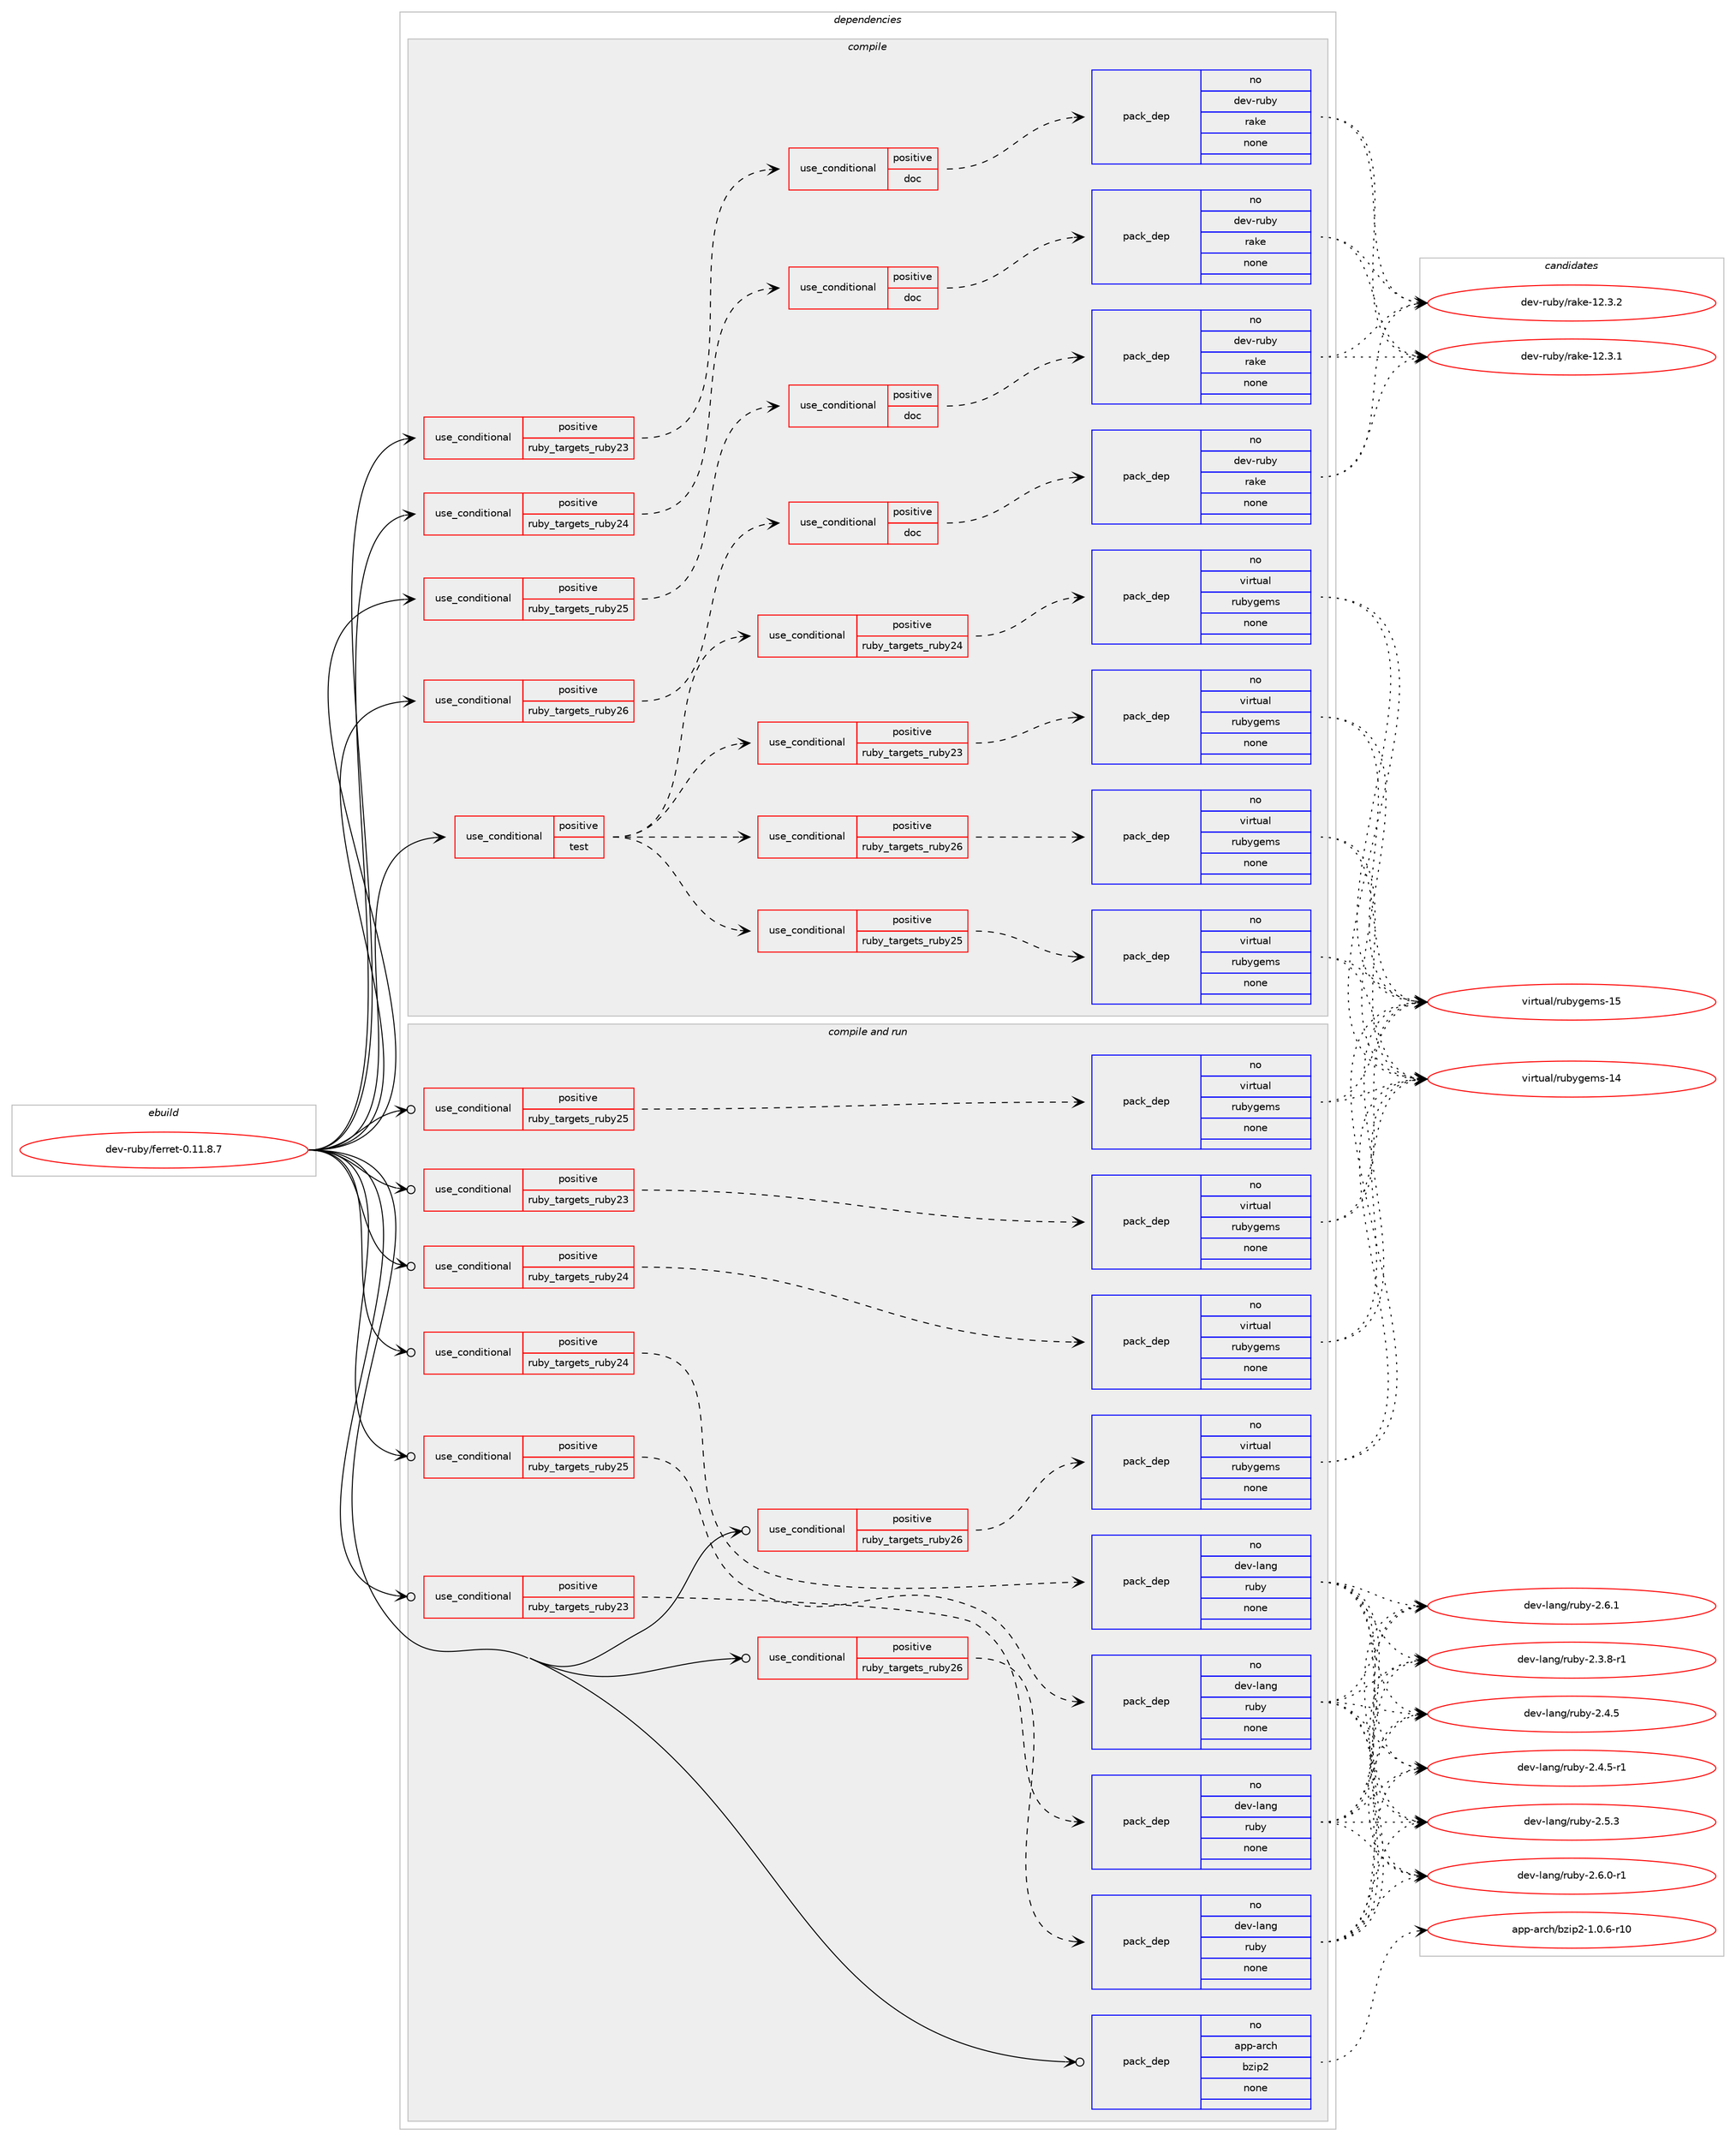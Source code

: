 digraph prolog {

# *************
# Graph options
# *************

newrank=true;
concentrate=true;
compound=true;
graph [rankdir=LR,fontname=Helvetica,fontsize=10,ranksep=1.5];#, ranksep=2.5, nodesep=0.2];
edge  [arrowhead=vee];
node  [fontname=Helvetica,fontsize=10];

# **********
# The ebuild
# **********

subgraph cluster_leftcol {
color=gray;
rank=same;
label=<<i>ebuild</i>>;
id [label="dev-ruby/ferret-0.11.8.7", color=red, width=4, href="../dev-ruby/ferret-0.11.8.7.svg"];
}

# ****************
# The dependencies
# ****************

subgraph cluster_midcol {
color=gray;
label=<<i>dependencies</i>>;
subgraph cluster_compile {
fillcolor="#eeeeee";
style=filled;
label=<<i>compile</i>>;
subgraph cond400107 {
dependency1493956 [label=<<TABLE BORDER="0" CELLBORDER="1" CELLSPACING="0" CELLPADDING="4"><TR><TD ROWSPAN="3" CELLPADDING="10">use_conditional</TD></TR><TR><TD>positive</TD></TR><TR><TD>ruby_targets_ruby23</TD></TR></TABLE>>, shape=none, color=red];
subgraph cond400108 {
dependency1493957 [label=<<TABLE BORDER="0" CELLBORDER="1" CELLSPACING="0" CELLPADDING="4"><TR><TD ROWSPAN="3" CELLPADDING="10">use_conditional</TD></TR><TR><TD>positive</TD></TR><TR><TD>doc</TD></TR></TABLE>>, shape=none, color=red];
subgraph pack1070404 {
dependency1493958 [label=<<TABLE BORDER="0" CELLBORDER="1" CELLSPACING="0" CELLPADDING="4" WIDTH="220"><TR><TD ROWSPAN="6" CELLPADDING="30">pack_dep</TD></TR><TR><TD WIDTH="110">no</TD></TR><TR><TD>dev-ruby</TD></TR><TR><TD>rake</TD></TR><TR><TD>none</TD></TR><TR><TD></TD></TR></TABLE>>, shape=none, color=blue];
}
dependency1493957:e -> dependency1493958:w [weight=20,style="dashed",arrowhead="vee"];
}
dependency1493956:e -> dependency1493957:w [weight=20,style="dashed",arrowhead="vee"];
}
id:e -> dependency1493956:w [weight=20,style="solid",arrowhead="vee"];
subgraph cond400109 {
dependency1493959 [label=<<TABLE BORDER="0" CELLBORDER="1" CELLSPACING="0" CELLPADDING="4"><TR><TD ROWSPAN="3" CELLPADDING="10">use_conditional</TD></TR><TR><TD>positive</TD></TR><TR><TD>ruby_targets_ruby24</TD></TR></TABLE>>, shape=none, color=red];
subgraph cond400110 {
dependency1493960 [label=<<TABLE BORDER="0" CELLBORDER="1" CELLSPACING="0" CELLPADDING="4"><TR><TD ROWSPAN="3" CELLPADDING="10">use_conditional</TD></TR><TR><TD>positive</TD></TR><TR><TD>doc</TD></TR></TABLE>>, shape=none, color=red];
subgraph pack1070405 {
dependency1493961 [label=<<TABLE BORDER="0" CELLBORDER="1" CELLSPACING="0" CELLPADDING="4" WIDTH="220"><TR><TD ROWSPAN="6" CELLPADDING="30">pack_dep</TD></TR><TR><TD WIDTH="110">no</TD></TR><TR><TD>dev-ruby</TD></TR><TR><TD>rake</TD></TR><TR><TD>none</TD></TR><TR><TD></TD></TR></TABLE>>, shape=none, color=blue];
}
dependency1493960:e -> dependency1493961:w [weight=20,style="dashed",arrowhead="vee"];
}
dependency1493959:e -> dependency1493960:w [weight=20,style="dashed",arrowhead="vee"];
}
id:e -> dependency1493959:w [weight=20,style="solid",arrowhead="vee"];
subgraph cond400111 {
dependency1493962 [label=<<TABLE BORDER="0" CELLBORDER="1" CELLSPACING="0" CELLPADDING="4"><TR><TD ROWSPAN="3" CELLPADDING="10">use_conditional</TD></TR><TR><TD>positive</TD></TR><TR><TD>ruby_targets_ruby25</TD></TR></TABLE>>, shape=none, color=red];
subgraph cond400112 {
dependency1493963 [label=<<TABLE BORDER="0" CELLBORDER="1" CELLSPACING="0" CELLPADDING="4"><TR><TD ROWSPAN="3" CELLPADDING="10">use_conditional</TD></TR><TR><TD>positive</TD></TR><TR><TD>doc</TD></TR></TABLE>>, shape=none, color=red];
subgraph pack1070406 {
dependency1493964 [label=<<TABLE BORDER="0" CELLBORDER="1" CELLSPACING="0" CELLPADDING="4" WIDTH="220"><TR><TD ROWSPAN="6" CELLPADDING="30">pack_dep</TD></TR><TR><TD WIDTH="110">no</TD></TR><TR><TD>dev-ruby</TD></TR><TR><TD>rake</TD></TR><TR><TD>none</TD></TR><TR><TD></TD></TR></TABLE>>, shape=none, color=blue];
}
dependency1493963:e -> dependency1493964:w [weight=20,style="dashed",arrowhead="vee"];
}
dependency1493962:e -> dependency1493963:w [weight=20,style="dashed",arrowhead="vee"];
}
id:e -> dependency1493962:w [weight=20,style="solid",arrowhead="vee"];
subgraph cond400113 {
dependency1493965 [label=<<TABLE BORDER="0" CELLBORDER="1" CELLSPACING="0" CELLPADDING="4"><TR><TD ROWSPAN="3" CELLPADDING="10">use_conditional</TD></TR><TR><TD>positive</TD></TR><TR><TD>ruby_targets_ruby26</TD></TR></TABLE>>, shape=none, color=red];
subgraph cond400114 {
dependency1493966 [label=<<TABLE BORDER="0" CELLBORDER="1" CELLSPACING="0" CELLPADDING="4"><TR><TD ROWSPAN="3" CELLPADDING="10">use_conditional</TD></TR><TR><TD>positive</TD></TR><TR><TD>doc</TD></TR></TABLE>>, shape=none, color=red];
subgraph pack1070407 {
dependency1493967 [label=<<TABLE BORDER="0" CELLBORDER="1" CELLSPACING="0" CELLPADDING="4" WIDTH="220"><TR><TD ROWSPAN="6" CELLPADDING="30">pack_dep</TD></TR><TR><TD WIDTH="110">no</TD></TR><TR><TD>dev-ruby</TD></TR><TR><TD>rake</TD></TR><TR><TD>none</TD></TR><TR><TD></TD></TR></TABLE>>, shape=none, color=blue];
}
dependency1493966:e -> dependency1493967:w [weight=20,style="dashed",arrowhead="vee"];
}
dependency1493965:e -> dependency1493966:w [weight=20,style="dashed",arrowhead="vee"];
}
id:e -> dependency1493965:w [weight=20,style="solid",arrowhead="vee"];
subgraph cond400115 {
dependency1493968 [label=<<TABLE BORDER="0" CELLBORDER="1" CELLSPACING="0" CELLPADDING="4"><TR><TD ROWSPAN="3" CELLPADDING="10">use_conditional</TD></TR><TR><TD>positive</TD></TR><TR><TD>test</TD></TR></TABLE>>, shape=none, color=red];
subgraph cond400116 {
dependency1493969 [label=<<TABLE BORDER="0" CELLBORDER="1" CELLSPACING="0" CELLPADDING="4"><TR><TD ROWSPAN="3" CELLPADDING="10">use_conditional</TD></TR><TR><TD>positive</TD></TR><TR><TD>ruby_targets_ruby23</TD></TR></TABLE>>, shape=none, color=red];
subgraph pack1070408 {
dependency1493970 [label=<<TABLE BORDER="0" CELLBORDER="1" CELLSPACING="0" CELLPADDING="4" WIDTH="220"><TR><TD ROWSPAN="6" CELLPADDING="30">pack_dep</TD></TR><TR><TD WIDTH="110">no</TD></TR><TR><TD>virtual</TD></TR><TR><TD>rubygems</TD></TR><TR><TD>none</TD></TR><TR><TD></TD></TR></TABLE>>, shape=none, color=blue];
}
dependency1493969:e -> dependency1493970:w [weight=20,style="dashed",arrowhead="vee"];
}
dependency1493968:e -> dependency1493969:w [weight=20,style="dashed",arrowhead="vee"];
subgraph cond400117 {
dependency1493971 [label=<<TABLE BORDER="0" CELLBORDER="1" CELLSPACING="0" CELLPADDING="4"><TR><TD ROWSPAN="3" CELLPADDING="10">use_conditional</TD></TR><TR><TD>positive</TD></TR><TR><TD>ruby_targets_ruby24</TD></TR></TABLE>>, shape=none, color=red];
subgraph pack1070409 {
dependency1493972 [label=<<TABLE BORDER="0" CELLBORDER="1" CELLSPACING="0" CELLPADDING="4" WIDTH="220"><TR><TD ROWSPAN="6" CELLPADDING="30">pack_dep</TD></TR><TR><TD WIDTH="110">no</TD></TR><TR><TD>virtual</TD></TR><TR><TD>rubygems</TD></TR><TR><TD>none</TD></TR><TR><TD></TD></TR></TABLE>>, shape=none, color=blue];
}
dependency1493971:e -> dependency1493972:w [weight=20,style="dashed",arrowhead="vee"];
}
dependency1493968:e -> dependency1493971:w [weight=20,style="dashed",arrowhead="vee"];
subgraph cond400118 {
dependency1493973 [label=<<TABLE BORDER="0" CELLBORDER="1" CELLSPACING="0" CELLPADDING="4"><TR><TD ROWSPAN="3" CELLPADDING="10">use_conditional</TD></TR><TR><TD>positive</TD></TR><TR><TD>ruby_targets_ruby25</TD></TR></TABLE>>, shape=none, color=red];
subgraph pack1070410 {
dependency1493974 [label=<<TABLE BORDER="0" CELLBORDER="1" CELLSPACING="0" CELLPADDING="4" WIDTH="220"><TR><TD ROWSPAN="6" CELLPADDING="30">pack_dep</TD></TR><TR><TD WIDTH="110">no</TD></TR><TR><TD>virtual</TD></TR><TR><TD>rubygems</TD></TR><TR><TD>none</TD></TR><TR><TD></TD></TR></TABLE>>, shape=none, color=blue];
}
dependency1493973:e -> dependency1493974:w [weight=20,style="dashed",arrowhead="vee"];
}
dependency1493968:e -> dependency1493973:w [weight=20,style="dashed",arrowhead="vee"];
subgraph cond400119 {
dependency1493975 [label=<<TABLE BORDER="0" CELLBORDER="1" CELLSPACING="0" CELLPADDING="4"><TR><TD ROWSPAN="3" CELLPADDING="10">use_conditional</TD></TR><TR><TD>positive</TD></TR><TR><TD>ruby_targets_ruby26</TD></TR></TABLE>>, shape=none, color=red];
subgraph pack1070411 {
dependency1493976 [label=<<TABLE BORDER="0" CELLBORDER="1" CELLSPACING="0" CELLPADDING="4" WIDTH="220"><TR><TD ROWSPAN="6" CELLPADDING="30">pack_dep</TD></TR><TR><TD WIDTH="110">no</TD></TR><TR><TD>virtual</TD></TR><TR><TD>rubygems</TD></TR><TR><TD>none</TD></TR><TR><TD></TD></TR></TABLE>>, shape=none, color=blue];
}
dependency1493975:e -> dependency1493976:w [weight=20,style="dashed",arrowhead="vee"];
}
dependency1493968:e -> dependency1493975:w [weight=20,style="dashed",arrowhead="vee"];
}
id:e -> dependency1493968:w [weight=20,style="solid",arrowhead="vee"];
}
subgraph cluster_compileandrun {
fillcolor="#eeeeee";
style=filled;
label=<<i>compile and run</i>>;
subgraph cond400120 {
dependency1493977 [label=<<TABLE BORDER="0" CELLBORDER="1" CELLSPACING="0" CELLPADDING="4"><TR><TD ROWSPAN="3" CELLPADDING="10">use_conditional</TD></TR><TR><TD>positive</TD></TR><TR><TD>ruby_targets_ruby23</TD></TR></TABLE>>, shape=none, color=red];
subgraph pack1070412 {
dependency1493978 [label=<<TABLE BORDER="0" CELLBORDER="1" CELLSPACING="0" CELLPADDING="4" WIDTH="220"><TR><TD ROWSPAN="6" CELLPADDING="30">pack_dep</TD></TR><TR><TD WIDTH="110">no</TD></TR><TR><TD>dev-lang</TD></TR><TR><TD>ruby</TD></TR><TR><TD>none</TD></TR><TR><TD></TD></TR></TABLE>>, shape=none, color=blue];
}
dependency1493977:e -> dependency1493978:w [weight=20,style="dashed",arrowhead="vee"];
}
id:e -> dependency1493977:w [weight=20,style="solid",arrowhead="odotvee"];
subgraph cond400121 {
dependency1493979 [label=<<TABLE BORDER="0" CELLBORDER="1" CELLSPACING="0" CELLPADDING="4"><TR><TD ROWSPAN="3" CELLPADDING="10">use_conditional</TD></TR><TR><TD>positive</TD></TR><TR><TD>ruby_targets_ruby23</TD></TR></TABLE>>, shape=none, color=red];
subgraph pack1070413 {
dependency1493980 [label=<<TABLE BORDER="0" CELLBORDER="1" CELLSPACING="0" CELLPADDING="4" WIDTH="220"><TR><TD ROWSPAN="6" CELLPADDING="30">pack_dep</TD></TR><TR><TD WIDTH="110">no</TD></TR><TR><TD>virtual</TD></TR><TR><TD>rubygems</TD></TR><TR><TD>none</TD></TR><TR><TD></TD></TR></TABLE>>, shape=none, color=blue];
}
dependency1493979:e -> dependency1493980:w [weight=20,style="dashed",arrowhead="vee"];
}
id:e -> dependency1493979:w [weight=20,style="solid",arrowhead="odotvee"];
subgraph cond400122 {
dependency1493981 [label=<<TABLE BORDER="0" CELLBORDER="1" CELLSPACING="0" CELLPADDING="4"><TR><TD ROWSPAN="3" CELLPADDING="10">use_conditional</TD></TR><TR><TD>positive</TD></TR><TR><TD>ruby_targets_ruby24</TD></TR></TABLE>>, shape=none, color=red];
subgraph pack1070414 {
dependency1493982 [label=<<TABLE BORDER="0" CELLBORDER="1" CELLSPACING="0" CELLPADDING="4" WIDTH="220"><TR><TD ROWSPAN="6" CELLPADDING="30">pack_dep</TD></TR><TR><TD WIDTH="110">no</TD></TR><TR><TD>dev-lang</TD></TR><TR><TD>ruby</TD></TR><TR><TD>none</TD></TR><TR><TD></TD></TR></TABLE>>, shape=none, color=blue];
}
dependency1493981:e -> dependency1493982:w [weight=20,style="dashed",arrowhead="vee"];
}
id:e -> dependency1493981:w [weight=20,style="solid",arrowhead="odotvee"];
subgraph cond400123 {
dependency1493983 [label=<<TABLE BORDER="0" CELLBORDER="1" CELLSPACING="0" CELLPADDING="4"><TR><TD ROWSPAN="3" CELLPADDING="10">use_conditional</TD></TR><TR><TD>positive</TD></TR><TR><TD>ruby_targets_ruby24</TD></TR></TABLE>>, shape=none, color=red];
subgraph pack1070415 {
dependency1493984 [label=<<TABLE BORDER="0" CELLBORDER="1" CELLSPACING="0" CELLPADDING="4" WIDTH="220"><TR><TD ROWSPAN="6" CELLPADDING="30">pack_dep</TD></TR><TR><TD WIDTH="110">no</TD></TR><TR><TD>virtual</TD></TR><TR><TD>rubygems</TD></TR><TR><TD>none</TD></TR><TR><TD></TD></TR></TABLE>>, shape=none, color=blue];
}
dependency1493983:e -> dependency1493984:w [weight=20,style="dashed",arrowhead="vee"];
}
id:e -> dependency1493983:w [weight=20,style="solid",arrowhead="odotvee"];
subgraph cond400124 {
dependency1493985 [label=<<TABLE BORDER="0" CELLBORDER="1" CELLSPACING="0" CELLPADDING="4"><TR><TD ROWSPAN="3" CELLPADDING="10">use_conditional</TD></TR><TR><TD>positive</TD></TR><TR><TD>ruby_targets_ruby25</TD></TR></TABLE>>, shape=none, color=red];
subgraph pack1070416 {
dependency1493986 [label=<<TABLE BORDER="0" CELLBORDER="1" CELLSPACING="0" CELLPADDING="4" WIDTH="220"><TR><TD ROWSPAN="6" CELLPADDING="30">pack_dep</TD></TR><TR><TD WIDTH="110">no</TD></TR><TR><TD>dev-lang</TD></TR><TR><TD>ruby</TD></TR><TR><TD>none</TD></TR><TR><TD></TD></TR></TABLE>>, shape=none, color=blue];
}
dependency1493985:e -> dependency1493986:w [weight=20,style="dashed",arrowhead="vee"];
}
id:e -> dependency1493985:w [weight=20,style="solid",arrowhead="odotvee"];
subgraph cond400125 {
dependency1493987 [label=<<TABLE BORDER="0" CELLBORDER="1" CELLSPACING="0" CELLPADDING="4"><TR><TD ROWSPAN="3" CELLPADDING="10">use_conditional</TD></TR><TR><TD>positive</TD></TR><TR><TD>ruby_targets_ruby25</TD></TR></TABLE>>, shape=none, color=red];
subgraph pack1070417 {
dependency1493988 [label=<<TABLE BORDER="0" CELLBORDER="1" CELLSPACING="0" CELLPADDING="4" WIDTH="220"><TR><TD ROWSPAN="6" CELLPADDING="30">pack_dep</TD></TR><TR><TD WIDTH="110">no</TD></TR><TR><TD>virtual</TD></TR><TR><TD>rubygems</TD></TR><TR><TD>none</TD></TR><TR><TD></TD></TR></TABLE>>, shape=none, color=blue];
}
dependency1493987:e -> dependency1493988:w [weight=20,style="dashed",arrowhead="vee"];
}
id:e -> dependency1493987:w [weight=20,style="solid",arrowhead="odotvee"];
subgraph cond400126 {
dependency1493989 [label=<<TABLE BORDER="0" CELLBORDER="1" CELLSPACING="0" CELLPADDING="4"><TR><TD ROWSPAN="3" CELLPADDING="10">use_conditional</TD></TR><TR><TD>positive</TD></TR><TR><TD>ruby_targets_ruby26</TD></TR></TABLE>>, shape=none, color=red];
subgraph pack1070418 {
dependency1493990 [label=<<TABLE BORDER="0" CELLBORDER="1" CELLSPACING="0" CELLPADDING="4" WIDTH="220"><TR><TD ROWSPAN="6" CELLPADDING="30">pack_dep</TD></TR><TR><TD WIDTH="110">no</TD></TR><TR><TD>dev-lang</TD></TR><TR><TD>ruby</TD></TR><TR><TD>none</TD></TR><TR><TD></TD></TR></TABLE>>, shape=none, color=blue];
}
dependency1493989:e -> dependency1493990:w [weight=20,style="dashed",arrowhead="vee"];
}
id:e -> dependency1493989:w [weight=20,style="solid",arrowhead="odotvee"];
subgraph cond400127 {
dependency1493991 [label=<<TABLE BORDER="0" CELLBORDER="1" CELLSPACING="0" CELLPADDING="4"><TR><TD ROWSPAN="3" CELLPADDING="10">use_conditional</TD></TR><TR><TD>positive</TD></TR><TR><TD>ruby_targets_ruby26</TD></TR></TABLE>>, shape=none, color=red];
subgraph pack1070419 {
dependency1493992 [label=<<TABLE BORDER="0" CELLBORDER="1" CELLSPACING="0" CELLPADDING="4" WIDTH="220"><TR><TD ROWSPAN="6" CELLPADDING="30">pack_dep</TD></TR><TR><TD WIDTH="110">no</TD></TR><TR><TD>virtual</TD></TR><TR><TD>rubygems</TD></TR><TR><TD>none</TD></TR><TR><TD></TD></TR></TABLE>>, shape=none, color=blue];
}
dependency1493991:e -> dependency1493992:w [weight=20,style="dashed",arrowhead="vee"];
}
id:e -> dependency1493991:w [weight=20,style="solid",arrowhead="odotvee"];
subgraph pack1070420 {
dependency1493993 [label=<<TABLE BORDER="0" CELLBORDER="1" CELLSPACING="0" CELLPADDING="4" WIDTH="220"><TR><TD ROWSPAN="6" CELLPADDING="30">pack_dep</TD></TR><TR><TD WIDTH="110">no</TD></TR><TR><TD>app-arch</TD></TR><TR><TD>bzip2</TD></TR><TR><TD>none</TD></TR><TR><TD></TD></TR></TABLE>>, shape=none, color=blue];
}
id:e -> dependency1493993:w [weight=20,style="solid",arrowhead="odotvee"];
}
subgraph cluster_run {
fillcolor="#eeeeee";
style=filled;
label=<<i>run</i>>;
}
}

# **************
# The candidates
# **************

subgraph cluster_choices {
rank=same;
color=gray;
label=<<i>candidates</i>>;

subgraph choice1070404 {
color=black;
nodesep=1;
choice1001011184511411798121471149710710145495046514649 [label="dev-ruby/rake-12.3.1", color=red, width=4,href="../dev-ruby/rake-12.3.1.svg"];
choice1001011184511411798121471149710710145495046514650 [label="dev-ruby/rake-12.3.2", color=red, width=4,href="../dev-ruby/rake-12.3.2.svg"];
dependency1493958:e -> choice1001011184511411798121471149710710145495046514649:w [style=dotted,weight="100"];
dependency1493958:e -> choice1001011184511411798121471149710710145495046514650:w [style=dotted,weight="100"];
}
subgraph choice1070405 {
color=black;
nodesep=1;
choice1001011184511411798121471149710710145495046514649 [label="dev-ruby/rake-12.3.1", color=red, width=4,href="../dev-ruby/rake-12.3.1.svg"];
choice1001011184511411798121471149710710145495046514650 [label="dev-ruby/rake-12.3.2", color=red, width=4,href="../dev-ruby/rake-12.3.2.svg"];
dependency1493961:e -> choice1001011184511411798121471149710710145495046514649:w [style=dotted,weight="100"];
dependency1493961:e -> choice1001011184511411798121471149710710145495046514650:w [style=dotted,weight="100"];
}
subgraph choice1070406 {
color=black;
nodesep=1;
choice1001011184511411798121471149710710145495046514649 [label="dev-ruby/rake-12.3.1", color=red, width=4,href="../dev-ruby/rake-12.3.1.svg"];
choice1001011184511411798121471149710710145495046514650 [label="dev-ruby/rake-12.3.2", color=red, width=4,href="../dev-ruby/rake-12.3.2.svg"];
dependency1493964:e -> choice1001011184511411798121471149710710145495046514649:w [style=dotted,weight="100"];
dependency1493964:e -> choice1001011184511411798121471149710710145495046514650:w [style=dotted,weight="100"];
}
subgraph choice1070407 {
color=black;
nodesep=1;
choice1001011184511411798121471149710710145495046514649 [label="dev-ruby/rake-12.3.1", color=red, width=4,href="../dev-ruby/rake-12.3.1.svg"];
choice1001011184511411798121471149710710145495046514650 [label="dev-ruby/rake-12.3.2", color=red, width=4,href="../dev-ruby/rake-12.3.2.svg"];
dependency1493967:e -> choice1001011184511411798121471149710710145495046514649:w [style=dotted,weight="100"];
dependency1493967:e -> choice1001011184511411798121471149710710145495046514650:w [style=dotted,weight="100"];
}
subgraph choice1070408 {
color=black;
nodesep=1;
choice118105114116117971084711411798121103101109115454952 [label="virtual/rubygems-14", color=red, width=4,href="../virtual/rubygems-14.svg"];
choice118105114116117971084711411798121103101109115454953 [label="virtual/rubygems-15", color=red, width=4,href="../virtual/rubygems-15.svg"];
dependency1493970:e -> choice118105114116117971084711411798121103101109115454952:w [style=dotted,weight="100"];
dependency1493970:e -> choice118105114116117971084711411798121103101109115454953:w [style=dotted,weight="100"];
}
subgraph choice1070409 {
color=black;
nodesep=1;
choice118105114116117971084711411798121103101109115454952 [label="virtual/rubygems-14", color=red, width=4,href="../virtual/rubygems-14.svg"];
choice118105114116117971084711411798121103101109115454953 [label="virtual/rubygems-15", color=red, width=4,href="../virtual/rubygems-15.svg"];
dependency1493972:e -> choice118105114116117971084711411798121103101109115454952:w [style=dotted,weight="100"];
dependency1493972:e -> choice118105114116117971084711411798121103101109115454953:w [style=dotted,weight="100"];
}
subgraph choice1070410 {
color=black;
nodesep=1;
choice118105114116117971084711411798121103101109115454952 [label="virtual/rubygems-14", color=red, width=4,href="../virtual/rubygems-14.svg"];
choice118105114116117971084711411798121103101109115454953 [label="virtual/rubygems-15", color=red, width=4,href="../virtual/rubygems-15.svg"];
dependency1493974:e -> choice118105114116117971084711411798121103101109115454952:w [style=dotted,weight="100"];
dependency1493974:e -> choice118105114116117971084711411798121103101109115454953:w [style=dotted,weight="100"];
}
subgraph choice1070411 {
color=black;
nodesep=1;
choice118105114116117971084711411798121103101109115454952 [label="virtual/rubygems-14", color=red, width=4,href="../virtual/rubygems-14.svg"];
choice118105114116117971084711411798121103101109115454953 [label="virtual/rubygems-15", color=red, width=4,href="../virtual/rubygems-15.svg"];
dependency1493976:e -> choice118105114116117971084711411798121103101109115454952:w [style=dotted,weight="100"];
dependency1493976:e -> choice118105114116117971084711411798121103101109115454953:w [style=dotted,weight="100"];
}
subgraph choice1070412 {
color=black;
nodesep=1;
choice100101118451089711010347114117981214550465146564511449 [label="dev-lang/ruby-2.3.8-r1", color=red, width=4,href="../dev-lang/ruby-2.3.8-r1.svg"];
choice10010111845108971101034711411798121455046524653 [label="dev-lang/ruby-2.4.5", color=red, width=4,href="../dev-lang/ruby-2.4.5.svg"];
choice100101118451089711010347114117981214550465246534511449 [label="dev-lang/ruby-2.4.5-r1", color=red, width=4,href="../dev-lang/ruby-2.4.5-r1.svg"];
choice10010111845108971101034711411798121455046534651 [label="dev-lang/ruby-2.5.3", color=red, width=4,href="../dev-lang/ruby-2.5.3.svg"];
choice100101118451089711010347114117981214550465446484511449 [label="dev-lang/ruby-2.6.0-r1", color=red, width=4,href="../dev-lang/ruby-2.6.0-r1.svg"];
choice10010111845108971101034711411798121455046544649 [label="dev-lang/ruby-2.6.1", color=red, width=4,href="../dev-lang/ruby-2.6.1.svg"];
dependency1493978:e -> choice100101118451089711010347114117981214550465146564511449:w [style=dotted,weight="100"];
dependency1493978:e -> choice10010111845108971101034711411798121455046524653:w [style=dotted,weight="100"];
dependency1493978:e -> choice100101118451089711010347114117981214550465246534511449:w [style=dotted,weight="100"];
dependency1493978:e -> choice10010111845108971101034711411798121455046534651:w [style=dotted,weight="100"];
dependency1493978:e -> choice100101118451089711010347114117981214550465446484511449:w [style=dotted,weight="100"];
dependency1493978:e -> choice10010111845108971101034711411798121455046544649:w [style=dotted,weight="100"];
}
subgraph choice1070413 {
color=black;
nodesep=1;
choice118105114116117971084711411798121103101109115454952 [label="virtual/rubygems-14", color=red, width=4,href="../virtual/rubygems-14.svg"];
choice118105114116117971084711411798121103101109115454953 [label="virtual/rubygems-15", color=red, width=4,href="../virtual/rubygems-15.svg"];
dependency1493980:e -> choice118105114116117971084711411798121103101109115454952:w [style=dotted,weight="100"];
dependency1493980:e -> choice118105114116117971084711411798121103101109115454953:w [style=dotted,weight="100"];
}
subgraph choice1070414 {
color=black;
nodesep=1;
choice100101118451089711010347114117981214550465146564511449 [label="dev-lang/ruby-2.3.8-r1", color=red, width=4,href="../dev-lang/ruby-2.3.8-r1.svg"];
choice10010111845108971101034711411798121455046524653 [label="dev-lang/ruby-2.4.5", color=red, width=4,href="../dev-lang/ruby-2.4.5.svg"];
choice100101118451089711010347114117981214550465246534511449 [label="dev-lang/ruby-2.4.5-r1", color=red, width=4,href="../dev-lang/ruby-2.4.5-r1.svg"];
choice10010111845108971101034711411798121455046534651 [label="dev-lang/ruby-2.5.3", color=red, width=4,href="../dev-lang/ruby-2.5.3.svg"];
choice100101118451089711010347114117981214550465446484511449 [label="dev-lang/ruby-2.6.0-r1", color=red, width=4,href="../dev-lang/ruby-2.6.0-r1.svg"];
choice10010111845108971101034711411798121455046544649 [label="dev-lang/ruby-2.6.1", color=red, width=4,href="../dev-lang/ruby-2.6.1.svg"];
dependency1493982:e -> choice100101118451089711010347114117981214550465146564511449:w [style=dotted,weight="100"];
dependency1493982:e -> choice10010111845108971101034711411798121455046524653:w [style=dotted,weight="100"];
dependency1493982:e -> choice100101118451089711010347114117981214550465246534511449:w [style=dotted,weight="100"];
dependency1493982:e -> choice10010111845108971101034711411798121455046534651:w [style=dotted,weight="100"];
dependency1493982:e -> choice100101118451089711010347114117981214550465446484511449:w [style=dotted,weight="100"];
dependency1493982:e -> choice10010111845108971101034711411798121455046544649:w [style=dotted,weight="100"];
}
subgraph choice1070415 {
color=black;
nodesep=1;
choice118105114116117971084711411798121103101109115454952 [label="virtual/rubygems-14", color=red, width=4,href="../virtual/rubygems-14.svg"];
choice118105114116117971084711411798121103101109115454953 [label="virtual/rubygems-15", color=red, width=4,href="../virtual/rubygems-15.svg"];
dependency1493984:e -> choice118105114116117971084711411798121103101109115454952:w [style=dotted,weight="100"];
dependency1493984:e -> choice118105114116117971084711411798121103101109115454953:w [style=dotted,weight="100"];
}
subgraph choice1070416 {
color=black;
nodesep=1;
choice100101118451089711010347114117981214550465146564511449 [label="dev-lang/ruby-2.3.8-r1", color=red, width=4,href="../dev-lang/ruby-2.3.8-r1.svg"];
choice10010111845108971101034711411798121455046524653 [label="dev-lang/ruby-2.4.5", color=red, width=4,href="../dev-lang/ruby-2.4.5.svg"];
choice100101118451089711010347114117981214550465246534511449 [label="dev-lang/ruby-2.4.5-r1", color=red, width=4,href="../dev-lang/ruby-2.4.5-r1.svg"];
choice10010111845108971101034711411798121455046534651 [label="dev-lang/ruby-2.5.3", color=red, width=4,href="../dev-lang/ruby-2.5.3.svg"];
choice100101118451089711010347114117981214550465446484511449 [label="dev-lang/ruby-2.6.0-r1", color=red, width=4,href="../dev-lang/ruby-2.6.0-r1.svg"];
choice10010111845108971101034711411798121455046544649 [label="dev-lang/ruby-2.6.1", color=red, width=4,href="../dev-lang/ruby-2.6.1.svg"];
dependency1493986:e -> choice100101118451089711010347114117981214550465146564511449:w [style=dotted,weight="100"];
dependency1493986:e -> choice10010111845108971101034711411798121455046524653:w [style=dotted,weight="100"];
dependency1493986:e -> choice100101118451089711010347114117981214550465246534511449:w [style=dotted,weight="100"];
dependency1493986:e -> choice10010111845108971101034711411798121455046534651:w [style=dotted,weight="100"];
dependency1493986:e -> choice100101118451089711010347114117981214550465446484511449:w [style=dotted,weight="100"];
dependency1493986:e -> choice10010111845108971101034711411798121455046544649:w [style=dotted,weight="100"];
}
subgraph choice1070417 {
color=black;
nodesep=1;
choice118105114116117971084711411798121103101109115454952 [label="virtual/rubygems-14", color=red, width=4,href="../virtual/rubygems-14.svg"];
choice118105114116117971084711411798121103101109115454953 [label="virtual/rubygems-15", color=red, width=4,href="../virtual/rubygems-15.svg"];
dependency1493988:e -> choice118105114116117971084711411798121103101109115454952:w [style=dotted,weight="100"];
dependency1493988:e -> choice118105114116117971084711411798121103101109115454953:w [style=dotted,weight="100"];
}
subgraph choice1070418 {
color=black;
nodesep=1;
choice100101118451089711010347114117981214550465146564511449 [label="dev-lang/ruby-2.3.8-r1", color=red, width=4,href="../dev-lang/ruby-2.3.8-r1.svg"];
choice10010111845108971101034711411798121455046524653 [label="dev-lang/ruby-2.4.5", color=red, width=4,href="../dev-lang/ruby-2.4.5.svg"];
choice100101118451089711010347114117981214550465246534511449 [label="dev-lang/ruby-2.4.5-r1", color=red, width=4,href="../dev-lang/ruby-2.4.5-r1.svg"];
choice10010111845108971101034711411798121455046534651 [label="dev-lang/ruby-2.5.3", color=red, width=4,href="../dev-lang/ruby-2.5.3.svg"];
choice100101118451089711010347114117981214550465446484511449 [label="dev-lang/ruby-2.6.0-r1", color=red, width=4,href="../dev-lang/ruby-2.6.0-r1.svg"];
choice10010111845108971101034711411798121455046544649 [label="dev-lang/ruby-2.6.1", color=red, width=4,href="../dev-lang/ruby-2.6.1.svg"];
dependency1493990:e -> choice100101118451089711010347114117981214550465146564511449:w [style=dotted,weight="100"];
dependency1493990:e -> choice10010111845108971101034711411798121455046524653:w [style=dotted,weight="100"];
dependency1493990:e -> choice100101118451089711010347114117981214550465246534511449:w [style=dotted,weight="100"];
dependency1493990:e -> choice10010111845108971101034711411798121455046534651:w [style=dotted,weight="100"];
dependency1493990:e -> choice100101118451089711010347114117981214550465446484511449:w [style=dotted,weight="100"];
dependency1493990:e -> choice10010111845108971101034711411798121455046544649:w [style=dotted,weight="100"];
}
subgraph choice1070419 {
color=black;
nodesep=1;
choice118105114116117971084711411798121103101109115454952 [label="virtual/rubygems-14", color=red, width=4,href="../virtual/rubygems-14.svg"];
choice118105114116117971084711411798121103101109115454953 [label="virtual/rubygems-15", color=red, width=4,href="../virtual/rubygems-15.svg"];
dependency1493992:e -> choice118105114116117971084711411798121103101109115454952:w [style=dotted,weight="100"];
dependency1493992:e -> choice118105114116117971084711411798121103101109115454953:w [style=dotted,weight="100"];
}
subgraph choice1070420 {
color=black;
nodesep=1;
choice97112112459711499104479812210511250454946484654451144948 [label="app-arch/bzip2-1.0.6-r10", color=red, width=4,href="../app-arch/bzip2-1.0.6-r10.svg"];
dependency1493993:e -> choice97112112459711499104479812210511250454946484654451144948:w [style=dotted,weight="100"];
}
}

}
